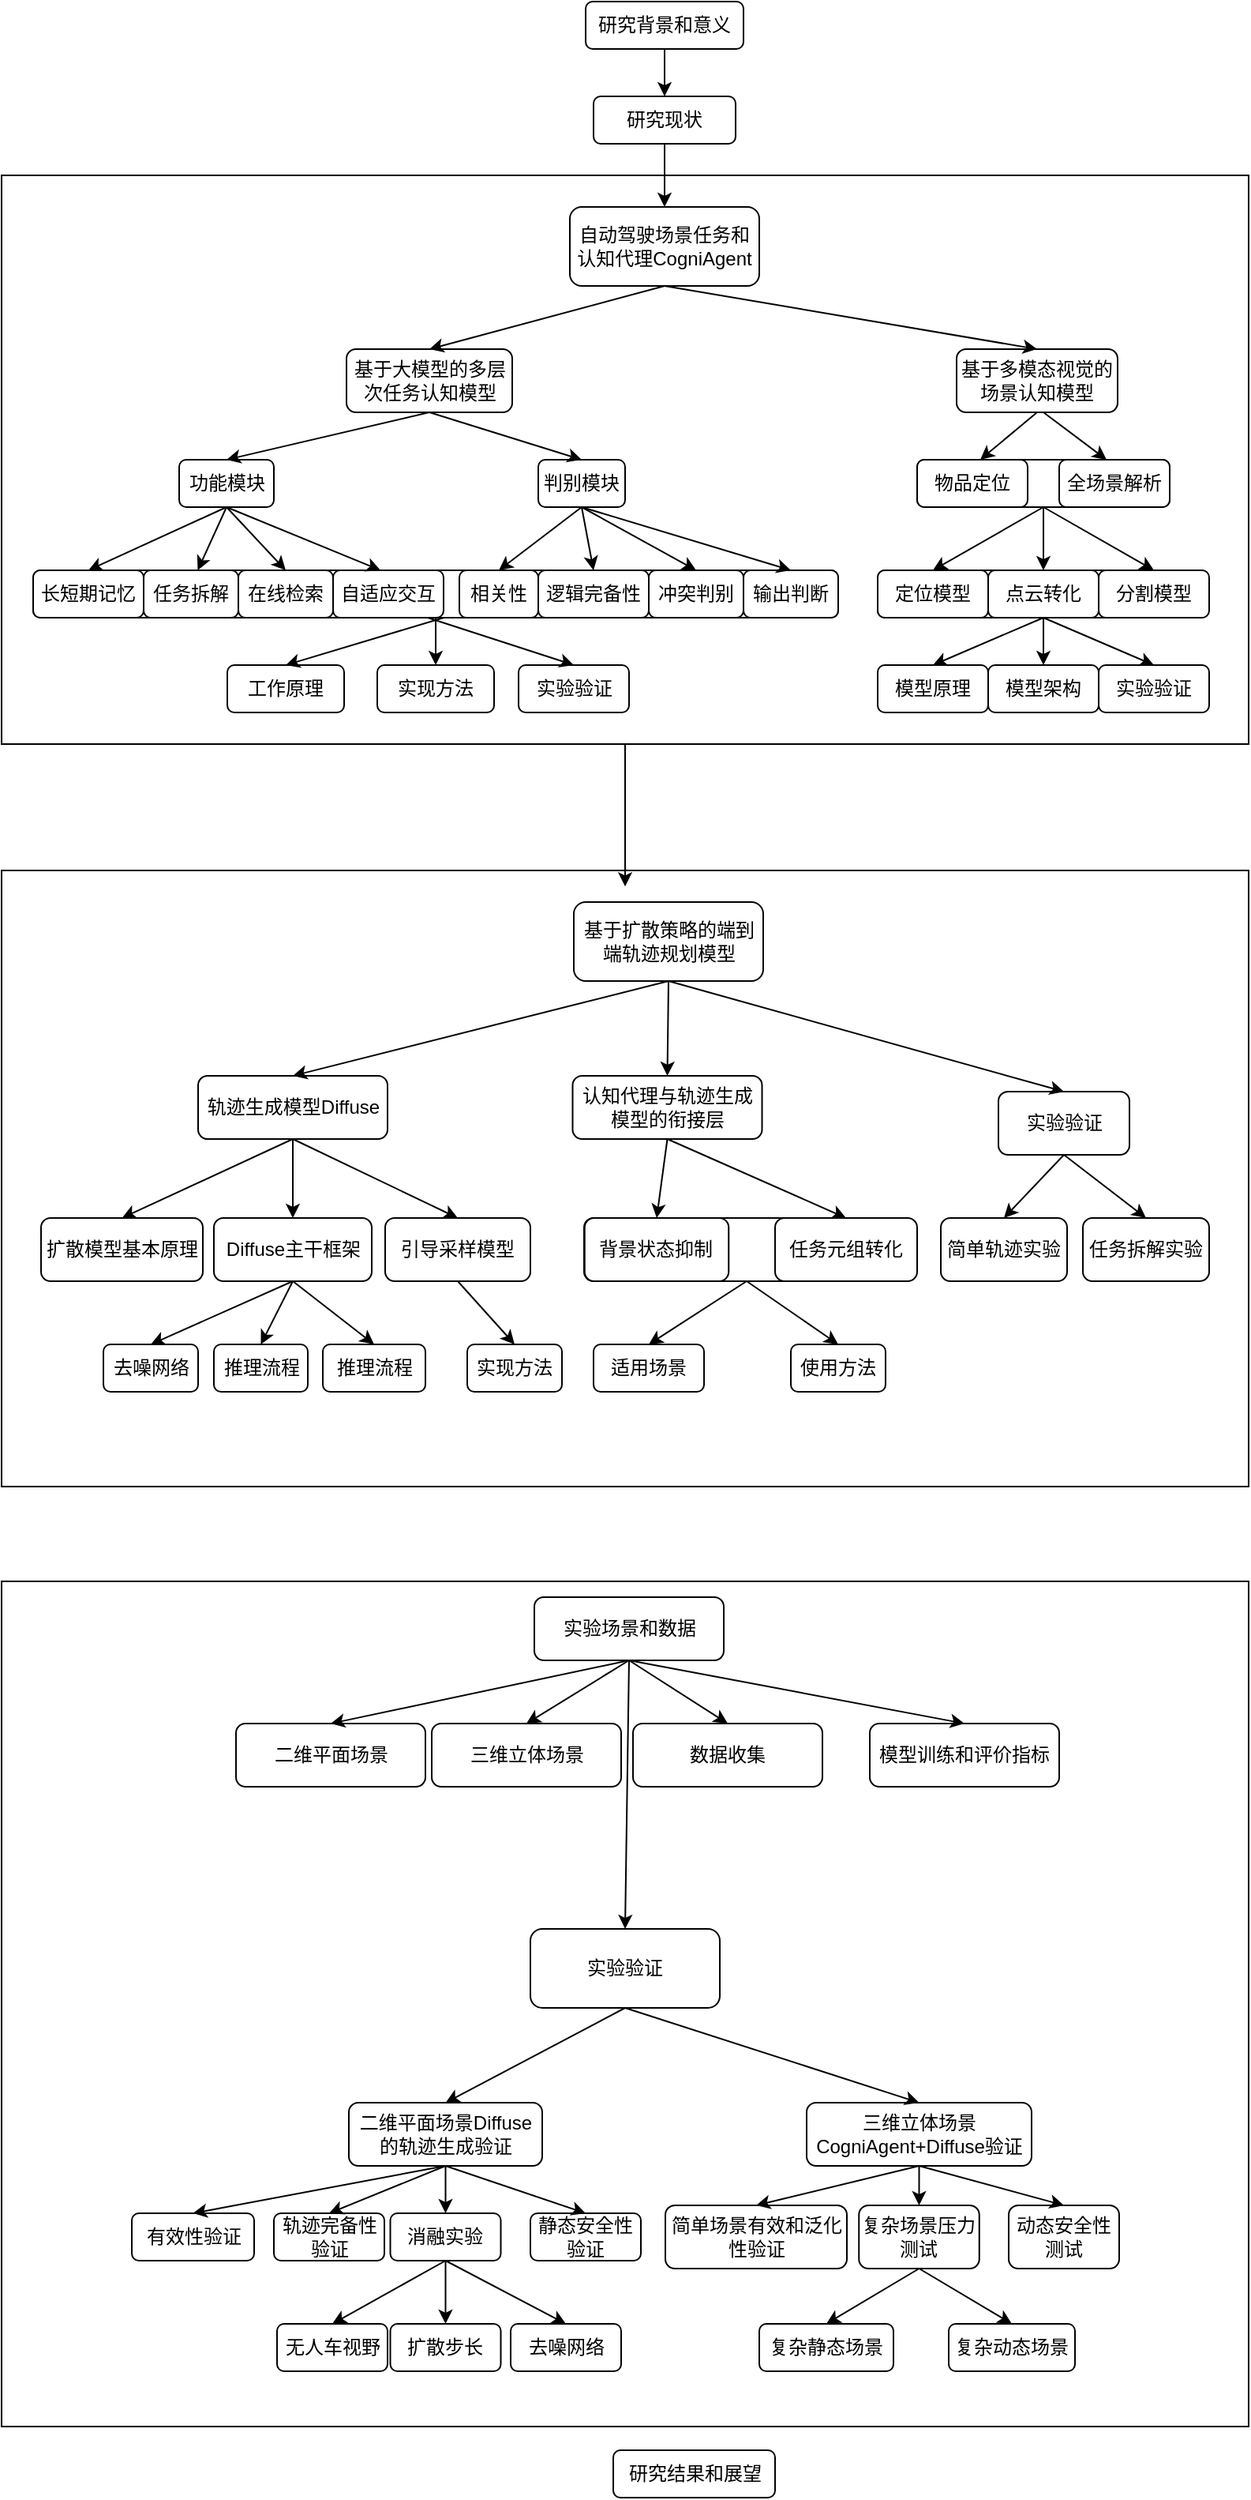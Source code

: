 <mxfile version="26.1.1">
  <diagram name="Page-1" id="3hbqBePf8mesvcO_13ee">
    <mxGraphModel dx="2358" dy="665" grid="1" gridSize="10" guides="1" tooltips="1" connect="1" arrows="1" fold="1" page="1" pageScale="1" pageWidth="850" pageHeight="1100" math="0" shadow="0">
      <root>
        <mxCell id="0" />
        <mxCell id="1" parent="0" />
        <mxCell id="qKkn-Dw1OFRTo-UNpiHM-198" value="" style="rounded=0;whiteSpace=wrap;html=1;" vertex="1" parent="1">
          <mxGeometry x="-140" y="1060" width="790" height="535" as="geometry" />
        </mxCell>
        <mxCell id="qKkn-Dw1OFRTo-UNpiHM-157" value="" style="rounded=0;whiteSpace=wrap;html=1;" vertex="1" parent="1">
          <mxGeometry x="-140" y="610" width="790" height="390" as="geometry" />
        </mxCell>
        <mxCell id="qKkn-Dw1OFRTo-UNpiHM-150" value="" style="rounded=1;whiteSpace=wrap;html=1;" vertex="1" parent="1">
          <mxGeometry x="229" y="830" width="206" height="40" as="geometry" />
        </mxCell>
        <mxCell id="qKkn-Dw1OFRTo-UNpiHM-132" value="" style="rounded=0;whiteSpace=wrap;html=1;" vertex="1" parent="1">
          <mxGeometry x="-140" y="170" width="790" height="360" as="geometry" />
        </mxCell>
        <mxCell id="qKkn-Dw1OFRTo-UNpiHM-130" style="edgeStyle=orthogonalEdgeStyle;rounded=0;orthogonalLoop=1;jettySize=auto;html=1;entryX=0.5;entryY=0;entryDx=0;entryDy=0;" edge="1" parent="1" source="qKkn-Dw1OFRTo-UNpiHM-125" target="qKkn-Dw1OFRTo-UNpiHM-123">
          <mxGeometry relative="1" as="geometry" />
        </mxCell>
        <mxCell id="qKkn-Dw1OFRTo-UNpiHM-125" value="" style="rounded=1;whiteSpace=wrap;html=1;" vertex="1" parent="1">
          <mxGeometry x="-120" y="420" width="510" height="30" as="geometry" />
        </mxCell>
        <mxCell id="qKkn-Dw1OFRTo-UNpiHM-113" value="" style="rounded=1;whiteSpace=wrap;html=1;" vertex="1" parent="1">
          <mxGeometry x="415" y="420" width="205" height="30" as="geometry" />
        </mxCell>
        <mxCell id="qKkn-Dw1OFRTo-UNpiHM-118" style="edgeStyle=orthogonalEdgeStyle;rounded=0;orthogonalLoop=1;jettySize=auto;html=1;entryX=0.5;entryY=0;entryDx=0;entryDy=0;" edge="1" parent="1" source="qKkn-Dw1OFRTo-UNpiHM-112" target="qKkn-Dw1OFRTo-UNpiHM-38">
          <mxGeometry relative="1" as="geometry" />
        </mxCell>
        <mxCell id="qKkn-Dw1OFRTo-UNpiHM-112" value="" style="rounded=1;whiteSpace=wrap;html=1;" vertex="1" parent="1">
          <mxGeometry x="440" y="350" width="160" height="30" as="geometry" />
        </mxCell>
        <mxCell id="qKkn-Dw1OFRTo-UNpiHM-3" value="" style="edgeStyle=orthogonalEdgeStyle;rounded=0;orthogonalLoop=1;jettySize=auto;html=1;" edge="1" parent="1" source="qKkn-Dw1OFRTo-UNpiHM-1" target="qKkn-Dw1OFRTo-UNpiHM-2">
          <mxGeometry relative="1" as="geometry" />
        </mxCell>
        <mxCell id="qKkn-Dw1OFRTo-UNpiHM-1" value="研究背景和意义" style="rounded=1;whiteSpace=wrap;html=1;" vertex="1" parent="1">
          <mxGeometry x="230" y="60" width="100" height="30" as="geometry" />
        </mxCell>
        <mxCell id="qKkn-Dw1OFRTo-UNpiHM-106" style="edgeStyle=orthogonalEdgeStyle;rounded=0;orthogonalLoop=1;jettySize=auto;html=1;entryX=0.5;entryY=0;entryDx=0;entryDy=0;" edge="1" parent="1" source="qKkn-Dw1OFRTo-UNpiHM-2" target="qKkn-Dw1OFRTo-UNpiHM-63">
          <mxGeometry relative="1" as="geometry" />
        </mxCell>
        <mxCell id="qKkn-Dw1OFRTo-UNpiHM-2" value="研究现状" style="whiteSpace=wrap;html=1;rounded=1;" vertex="1" parent="1">
          <mxGeometry x="235" y="120" width="90" height="30" as="geometry" />
        </mxCell>
        <mxCell id="qKkn-Dw1OFRTo-UNpiHM-5" value="基于大模型的多层次任务认知模型" style="rounded=1;whiteSpace=wrap;html=1;" vertex="1" parent="1">
          <mxGeometry x="78.5" y="280" width="105" height="40" as="geometry" />
        </mxCell>
        <mxCell id="qKkn-Dw1OFRTo-UNpiHM-6" value="基于多模态视觉的场景认知模型" style="rounded=1;whiteSpace=wrap;html=1;" vertex="1" parent="1">
          <mxGeometry x="465" y="280" width="102" height="40" as="geometry" />
        </mxCell>
        <mxCell id="qKkn-Dw1OFRTo-UNpiHM-7" value="功能模块" style="rounded=1;whiteSpace=wrap;html=1;" vertex="1" parent="1">
          <mxGeometry x="-27.5" y="350" width="60" height="30" as="geometry" />
        </mxCell>
        <mxCell id="qKkn-Dw1OFRTo-UNpiHM-8" value="判别模块" style="rounded=1;whiteSpace=wrap;html=1;" vertex="1" parent="1">
          <mxGeometry x="200" y="350" width="55" height="30" as="geometry" />
        </mxCell>
        <mxCell id="qKkn-Dw1OFRTo-UNpiHM-9" value="长短期记忆" style="rounded=1;whiteSpace=wrap;html=1;" vertex="1" parent="1">
          <mxGeometry x="-120" y="420" width="70" height="30" as="geometry" />
        </mxCell>
        <mxCell id="qKkn-Dw1OFRTo-UNpiHM-10" value="任务拆解" style="rounded=1;whiteSpace=wrap;html=1;" vertex="1" parent="1">
          <mxGeometry x="-50" y="420" width="60" height="30" as="geometry" />
        </mxCell>
        <mxCell id="qKkn-Dw1OFRTo-UNpiHM-11" value="在线检索" style="rounded=1;whiteSpace=wrap;html=1;" vertex="1" parent="1">
          <mxGeometry x="10" y="420" width="60" height="30" as="geometry" />
        </mxCell>
        <mxCell id="qKkn-Dw1OFRTo-UNpiHM-12" value="自适应交互" style="rounded=1;whiteSpace=wrap;html=1;" vertex="1" parent="1">
          <mxGeometry x="70" y="420" width="70" height="30" as="geometry" />
        </mxCell>
        <mxCell id="qKkn-Dw1OFRTo-UNpiHM-13" value="相关性" style="rounded=1;whiteSpace=wrap;html=1;" vertex="1" parent="1">
          <mxGeometry x="150" y="420" width="50" height="30" as="geometry" />
        </mxCell>
        <mxCell id="qKkn-Dw1OFRTo-UNpiHM-14" value="逻辑完备性" style="rounded=1;whiteSpace=wrap;html=1;" vertex="1" parent="1">
          <mxGeometry x="200" y="420" width="70" height="30" as="geometry" />
        </mxCell>
        <mxCell id="qKkn-Dw1OFRTo-UNpiHM-15" value="输出判断" style="rounded=1;whiteSpace=wrap;html=1;" vertex="1" parent="1">
          <mxGeometry x="330" y="420" width="60" height="30" as="geometry" />
        </mxCell>
        <mxCell id="qKkn-Dw1OFRTo-UNpiHM-16" value="冲突判别" style="rounded=1;whiteSpace=wrap;html=1;" vertex="1" parent="1">
          <mxGeometry x="270" y="420" width="60" height="30" as="geometry" />
        </mxCell>
        <mxCell id="qKkn-Dw1OFRTo-UNpiHM-21" value="" style="endArrow=classic;html=1;rounded=0;entryX=0.5;entryY=0;entryDx=0;entryDy=0;exitX=0.5;exitY=1;exitDx=0;exitDy=0;" edge="1" parent="1" source="qKkn-Dw1OFRTo-UNpiHM-63" target="qKkn-Dw1OFRTo-UNpiHM-6">
          <mxGeometry width="50" height="50" relative="1" as="geometry">
            <mxPoint x="280" y="310" as="sourcePoint" />
            <mxPoint x="350" y="340" as="targetPoint" />
          </mxGeometry>
        </mxCell>
        <mxCell id="qKkn-Dw1OFRTo-UNpiHM-22" value="" style="endArrow=classic;html=1;rounded=0;entryX=0.5;entryY=0;entryDx=0;entryDy=0;exitX=0.5;exitY=1;exitDx=0;exitDy=0;" edge="1" parent="1" source="qKkn-Dw1OFRTo-UNpiHM-63" target="qKkn-Dw1OFRTo-UNpiHM-5">
          <mxGeometry width="50" height="50" relative="1" as="geometry">
            <mxPoint x="279" y="310" as="sourcePoint" />
            <mxPoint x="460" y="370" as="targetPoint" />
          </mxGeometry>
        </mxCell>
        <mxCell id="qKkn-Dw1OFRTo-UNpiHM-26" value="" style="endArrow=classic;html=1;rounded=0;entryX=0.571;entryY=0;entryDx=0;entryDy=0;entryPerimeter=0;exitX=0.5;exitY=1;exitDx=0;exitDy=0;" edge="1" parent="1" source="qKkn-Dw1OFRTo-UNpiHM-7" target="qKkn-Dw1OFRTo-UNpiHM-10">
          <mxGeometry width="50" height="50" relative="1" as="geometry">
            <mxPoint x="130" y="470" as="sourcePoint" />
            <mxPoint x="200" y="480" as="targetPoint" />
          </mxGeometry>
        </mxCell>
        <mxCell id="qKkn-Dw1OFRTo-UNpiHM-27" value="" style="endArrow=classic;html=1;rounded=0;entryX=0.5;entryY=0;entryDx=0;entryDy=0;exitX=0.5;exitY=1;exitDx=0;exitDy=0;" edge="1" parent="1" source="qKkn-Dw1OFRTo-UNpiHM-7" target="qKkn-Dw1OFRTo-UNpiHM-11">
          <mxGeometry width="50" height="50" relative="1" as="geometry">
            <mxPoint x="130" y="470" as="sourcePoint" />
            <mxPoint x="172.5" y="510" as="targetPoint" />
          </mxGeometry>
        </mxCell>
        <mxCell id="qKkn-Dw1OFRTo-UNpiHM-28" value="" style="endArrow=classic;html=1;rounded=0;entryX=0.5;entryY=0;entryDx=0;entryDy=0;exitX=0.5;exitY=1;exitDx=0;exitDy=0;" edge="1" parent="1" source="qKkn-Dw1OFRTo-UNpiHM-7" target="qKkn-Dw1OFRTo-UNpiHM-9">
          <mxGeometry width="50" height="50" relative="1" as="geometry">
            <mxPoint x="130" y="470" as="sourcePoint" />
            <mxPoint x="100" y="510" as="targetPoint" />
          </mxGeometry>
        </mxCell>
        <mxCell id="qKkn-Dw1OFRTo-UNpiHM-29" value="" style="endArrow=classic;html=1;rounded=0;entryX=0.429;entryY=0;entryDx=0;entryDy=0;entryPerimeter=0;exitX=0.5;exitY=1;exitDx=0;exitDy=0;" edge="1" parent="1" source="qKkn-Dw1OFRTo-UNpiHM-7" target="qKkn-Dw1OFRTo-UNpiHM-12">
          <mxGeometry width="50" height="50" relative="1" as="geometry">
            <mxPoint x="130" y="470" as="sourcePoint" />
            <mxPoint x="182.5" y="520" as="targetPoint" />
          </mxGeometry>
        </mxCell>
        <mxCell id="qKkn-Dw1OFRTo-UNpiHM-30" value="" style="endArrow=classic;html=1;rounded=0;entryX=0.5;entryY=0;entryDx=0;entryDy=0;exitX=0.5;exitY=1;exitDx=0;exitDy=0;" edge="1" parent="1" source="qKkn-Dw1OFRTo-UNpiHM-8" target="qKkn-Dw1OFRTo-UNpiHM-15">
          <mxGeometry width="50" height="50" relative="1" as="geometry">
            <mxPoint x="130" y="590" as="sourcePoint" />
            <mxPoint x="240" y="630" as="targetPoint" />
          </mxGeometry>
        </mxCell>
        <mxCell id="qKkn-Dw1OFRTo-UNpiHM-31" value="" style="endArrow=classic;html=1;rounded=0;entryX=0.5;entryY=0;entryDx=0;entryDy=0;exitX=0.5;exitY=1;exitDx=0;exitDy=0;" edge="1" parent="1" source="qKkn-Dw1OFRTo-UNpiHM-8" target="qKkn-Dw1OFRTo-UNpiHM-16">
          <mxGeometry width="50" height="50" relative="1" as="geometry">
            <mxPoint x="130" y="590" as="sourcePoint" />
            <mxPoint x="230" y="630" as="targetPoint" />
          </mxGeometry>
        </mxCell>
        <mxCell id="qKkn-Dw1OFRTo-UNpiHM-32" value="" style="endArrow=classic;html=1;rounded=0;entryX=0.5;entryY=0;entryDx=0;entryDy=0;exitX=0.5;exitY=1;exitDx=0;exitDy=0;" edge="1" parent="1" source="qKkn-Dw1OFRTo-UNpiHM-8" target="qKkn-Dw1OFRTo-UNpiHM-14">
          <mxGeometry width="50" height="50" relative="1" as="geometry">
            <mxPoint x="130" y="590" as="sourcePoint" />
            <mxPoint x="230" y="630" as="targetPoint" />
          </mxGeometry>
        </mxCell>
        <mxCell id="qKkn-Dw1OFRTo-UNpiHM-33" value="" style="endArrow=classic;html=1;rounded=0;entryX=0.5;entryY=0;entryDx=0;entryDy=0;exitX=0.5;exitY=1;exitDx=0;exitDy=0;" edge="1" parent="1" source="qKkn-Dw1OFRTo-UNpiHM-8" target="qKkn-Dw1OFRTo-UNpiHM-13">
          <mxGeometry width="50" height="50" relative="1" as="geometry">
            <mxPoint x="130" y="590" as="sourcePoint" />
            <mxPoint x="96" y="640" as="targetPoint" />
          </mxGeometry>
        </mxCell>
        <mxCell id="qKkn-Dw1OFRTo-UNpiHM-34" value="物品定位" style="rounded=1;whiteSpace=wrap;html=1;" vertex="1" parent="1">
          <mxGeometry x="440" y="350" width="70" height="30" as="geometry" />
        </mxCell>
        <mxCell id="qKkn-Dw1OFRTo-UNpiHM-35" value="全场景解析" style="rounded=1;whiteSpace=wrap;html=1;" vertex="1" parent="1">
          <mxGeometry x="530" y="350" width="70" height="30" as="geometry" />
        </mxCell>
        <mxCell id="qKkn-Dw1OFRTo-UNpiHM-36" value="分割模型" style="rounded=1;whiteSpace=wrap;html=1;" vertex="1" parent="1">
          <mxGeometry x="555" y="420" width="70" height="30" as="geometry" />
        </mxCell>
        <mxCell id="qKkn-Dw1OFRTo-UNpiHM-37" value="定位模型" style="rounded=1;whiteSpace=wrap;html=1;" vertex="1" parent="1">
          <mxGeometry x="415" y="420" width="70" height="30" as="geometry" />
        </mxCell>
        <mxCell id="qKkn-Dw1OFRTo-UNpiHM-38" value="点云转化" style="rounded=1;whiteSpace=wrap;html=1;" vertex="1" parent="1">
          <mxGeometry x="485" y="420" width="70" height="30" as="geometry" />
        </mxCell>
        <mxCell id="qKkn-Dw1OFRTo-UNpiHM-40" value="模型原理" style="rounded=1;whiteSpace=wrap;html=1;" vertex="1" parent="1">
          <mxGeometry x="415" y="480" width="70" height="30" as="geometry" />
        </mxCell>
        <mxCell id="qKkn-Dw1OFRTo-UNpiHM-41" value="实验验证" style="rounded=1;whiteSpace=wrap;html=1;" vertex="1" parent="1">
          <mxGeometry x="555" y="480" width="70" height="30" as="geometry" />
        </mxCell>
        <mxCell id="qKkn-Dw1OFRTo-UNpiHM-43" value="" style="endArrow=classic;html=1;rounded=0;entryX=0.75;entryY=0;entryDx=0;entryDy=0;" edge="1" parent="1" target="qKkn-Dw1OFRTo-UNpiHM-112">
          <mxGeometry width="50" height="50" relative="1" as="geometry">
            <mxPoint x="520" y="320" as="sourcePoint" />
            <mxPoint x="792" y="380" as="targetPoint" />
          </mxGeometry>
        </mxCell>
        <mxCell id="qKkn-Dw1OFRTo-UNpiHM-44" value="" style="endArrow=classic;html=1;rounded=0;entryX=0.25;entryY=0;entryDx=0;entryDy=0;exitX=0.5;exitY=1;exitDx=0;exitDy=0;" edge="1" parent="1" source="qKkn-Dw1OFRTo-UNpiHM-6" target="qKkn-Dw1OFRTo-UNpiHM-112">
          <mxGeometry width="50" height="50" relative="1" as="geometry">
            <mxPoint x="682" y="340" as="sourcePoint" />
            <mxPoint x="747" y="370" as="targetPoint" />
          </mxGeometry>
        </mxCell>
        <mxCell id="qKkn-Dw1OFRTo-UNpiHM-52" value="基于扩散策略的端到端轨迹规划模型" style="rounded=1;whiteSpace=wrap;html=1;" vertex="1" parent="1">
          <mxGeometry x="222.5" y="630" width="120" height="50" as="geometry" />
        </mxCell>
        <mxCell id="qKkn-Dw1OFRTo-UNpiHM-53" value="轨迹生成模型Diffuse" style="whiteSpace=wrap;html=1;rounded=1;" vertex="1" parent="1">
          <mxGeometry x="-15.5" y="740" width="120" height="40" as="geometry" />
        </mxCell>
        <mxCell id="qKkn-Dw1OFRTo-UNpiHM-55" value="认知代理与轨迹生成模型的衔接层" style="whiteSpace=wrap;html=1;rounded=1;" vertex="1" parent="1">
          <mxGeometry x="221.75" y="740" width="120" height="40" as="geometry" />
        </mxCell>
        <mxCell id="qKkn-Dw1OFRTo-UNpiHM-56" value="扩散模型基本原理" style="whiteSpace=wrap;html=1;rounded=1;" vertex="1" parent="1">
          <mxGeometry x="-115" y="830" width="102.5" height="40" as="geometry" />
        </mxCell>
        <mxCell id="qKkn-Dw1OFRTo-UNpiHM-59" value="Diffuse主干框架" style="whiteSpace=wrap;html=1;rounded=1;" vertex="1" parent="1">
          <mxGeometry x="-5.5" y="830" width="100" height="40" as="geometry" />
        </mxCell>
        <mxCell id="qKkn-Dw1OFRTo-UNpiHM-60" value="引导采样模型" style="whiteSpace=wrap;html=1;rounded=1;" vertex="1" parent="1">
          <mxGeometry x="103" y="830" width="92" height="40" as="geometry" />
        </mxCell>
        <mxCell id="qKkn-Dw1OFRTo-UNpiHM-63" value="自动驾驶场景任务和认知代理CogniAgent" style="rounded=1;whiteSpace=wrap;html=1;" vertex="1" parent="1">
          <mxGeometry x="220" y="190" width="120" height="50" as="geometry" />
        </mxCell>
        <mxCell id="qKkn-Dw1OFRTo-UNpiHM-65" value="去噪网络" style="whiteSpace=wrap;html=1;rounded=1;" vertex="1" parent="1">
          <mxGeometry x="-75.5" y="910" width="60" height="30" as="geometry" />
        </mxCell>
        <mxCell id="qKkn-Dw1OFRTo-UNpiHM-66" value="推理流程" style="whiteSpace=wrap;html=1;rounded=1;" vertex="1" parent="1">
          <mxGeometry x="-5.5" y="910" width="59.5" height="30" as="geometry" />
        </mxCell>
        <mxCell id="qKkn-Dw1OFRTo-UNpiHM-67" value="推理流程" style="whiteSpace=wrap;html=1;rounded=1;" vertex="1" parent="1">
          <mxGeometry x="63.5" y="910" width="65" height="30" as="geometry" />
        </mxCell>
        <mxCell id="qKkn-Dw1OFRTo-UNpiHM-69" value="实现方法" style="whiteSpace=wrap;html=1;rounded=1;" vertex="1" parent="1">
          <mxGeometry x="155" y="910" width="60" height="30" as="geometry" />
        </mxCell>
        <mxCell id="qKkn-Dw1OFRTo-UNpiHM-70" value="背景状态抑制" style="whiteSpace=wrap;html=1;rounded=1;" vertex="1" parent="1">
          <mxGeometry x="229.37" y="830" width="91.25" height="40" as="geometry" />
        </mxCell>
        <mxCell id="qKkn-Dw1OFRTo-UNpiHM-72" value="任务元组转化" style="whiteSpace=wrap;html=1;rounded=1;" vertex="1" parent="1">
          <mxGeometry x="350" y="830" width="90" height="40" as="geometry" />
        </mxCell>
        <mxCell id="qKkn-Dw1OFRTo-UNpiHM-73" value="适用场景" style="whiteSpace=wrap;html=1;rounded=1;" vertex="1" parent="1">
          <mxGeometry x="235" y="910" width="70" height="30" as="geometry" />
        </mxCell>
        <mxCell id="qKkn-Dw1OFRTo-UNpiHM-75" value="使用方法" style="whiteSpace=wrap;html=1;rounded=1;" vertex="1" parent="1">
          <mxGeometry x="360" y="910" width="60" height="30" as="geometry" />
        </mxCell>
        <mxCell id="qKkn-Dw1OFRTo-UNpiHM-76" value="简单轨迹实验" style="rounded=1;whiteSpace=wrap;html=1;" vertex="1" parent="1">
          <mxGeometry x="455" y="830" width="80" height="40" as="geometry" />
        </mxCell>
        <mxCell id="qKkn-Dw1OFRTo-UNpiHM-77" value="实验验证" style="rounded=1;whiteSpace=wrap;html=1;" vertex="1" parent="1">
          <mxGeometry x="491.5" y="750" width="83" height="40" as="geometry" />
        </mxCell>
        <mxCell id="qKkn-Dw1OFRTo-UNpiHM-78" value="实验场景和数据" style="rounded=1;whiteSpace=wrap;html=1;" vertex="1" parent="1">
          <mxGeometry x="197.5" y="1070" width="120" height="40" as="geometry" />
        </mxCell>
        <mxCell id="qKkn-Dw1OFRTo-UNpiHM-79" value="二维平面场景" style="rounded=1;whiteSpace=wrap;html=1;" vertex="1" parent="1">
          <mxGeometry x="8.5" y="1150" width="120" height="40" as="geometry" />
        </mxCell>
        <mxCell id="qKkn-Dw1OFRTo-UNpiHM-80" value="三维立体场景" style="rounded=1;whiteSpace=wrap;html=1;" vertex="1" parent="1">
          <mxGeometry x="132.5" y="1150" width="120" height="40" as="geometry" />
        </mxCell>
        <mxCell id="qKkn-Dw1OFRTo-UNpiHM-81" value="数据收集" style="rounded=1;whiteSpace=wrap;html=1;" vertex="1" parent="1">
          <mxGeometry x="260" y="1150" width="120" height="40" as="geometry" />
        </mxCell>
        <mxCell id="qKkn-Dw1OFRTo-UNpiHM-82" value="模型训练和评价指标" style="rounded=1;whiteSpace=wrap;html=1;" vertex="1" parent="1">
          <mxGeometry x="410" y="1150" width="120" height="40" as="geometry" />
        </mxCell>
        <mxCell id="qKkn-Dw1OFRTo-UNpiHM-83" value="实验验证" style="rounded=1;whiteSpace=wrap;html=1;" vertex="1" parent="1">
          <mxGeometry x="195" y="1280" width="120" height="50" as="geometry" />
        </mxCell>
        <mxCell id="qKkn-Dw1OFRTo-UNpiHM-84" value="二维平面场景Diffuse的轨迹生成验证" style="rounded=1;whiteSpace=wrap;html=1;" vertex="1" parent="1">
          <mxGeometry x="80" y="1390" width="122.5" height="40" as="geometry" />
        </mxCell>
        <mxCell id="qKkn-Dw1OFRTo-UNpiHM-85" value="三维立体场景CogniAgent+Diffuse验证" style="rounded=1;whiteSpace=wrap;html=1;" vertex="1" parent="1">
          <mxGeometry x="370" y="1390" width="142.5" height="40" as="geometry" />
        </mxCell>
        <mxCell id="qKkn-Dw1OFRTo-UNpiHM-86" value="轨迹完备性验证" style="whiteSpace=wrap;html=1;rounded=1;" vertex="1" parent="1">
          <mxGeometry x="32.5" y="1460" width="70" height="30" as="geometry" />
        </mxCell>
        <mxCell id="qKkn-Dw1OFRTo-UNpiHM-88" value="有效性验证" style="whiteSpace=wrap;html=1;rounded=1;" vertex="1" parent="1">
          <mxGeometry x="-57.5" y="1460" width="77.5" height="30" as="geometry" />
        </mxCell>
        <mxCell id="qKkn-Dw1OFRTo-UNpiHM-90" value="扩散步长" style="whiteSpace=wrap;html=1;rounded=1;" vertex="1" parent="1">
          <mxGeometry x="106.25" y="1530" width="70" height="30" as="geometry" />
        </mxCell>
        <mxCell id="qKkn-Dw1OFRTo-UNpiHM-91" value="无人车视野" style="whiteSpace=wrap;html=1;rounded=1;" vertex="1" parent="1">
          <mxGeometry x="34.5" y="1530" width="70" height="30" as="geometry" />
        </mxCell>
        <mxCell id="qKkn-Dw1OFRTo-UNpiHM-92" value="消融实验" style="whiteSpace=wrap;html=1;rounded=1;" vertex="1" parent="1">
          <mxGeometry x="106.25" y="1460" width="70" height="30" as="geometry" />
        </mxCell>
        <mxCell id="qKkn-Dw1OFRTo-UNpiHM-93" value="静态安全性验证" style="whiteSpace=wrap;html=1;rounded=1;" vertex="1" parent="1">
          <mxGeometry x="195" y="1460" width="70" height="30" as="geometry" />
        </mxCell>
        <mxCell id="qKkn-Dw1OFRTo-UNpiHM-98" value="研究结果和展望" style="whiteSpace=wrap;html=1;rounded=1;" vertex="1" parent="1">
          <mxGeometry x="247.5" y="1610" width="102.5" height="30" as="geometry" />
        </mxCell>
        <mxCell id="qKkn-Dw1OFRTo-UNpiHM-99" value="动态安全性测试" style="whiteSpace=wrap;html=1;rounded=1;" vertex="1" parent="1">
          <mxGeometry x="498" y="1455" width="70" height="40" as="geometry" />
        </mxCell>
        <mxCell id="qKkn-Dw1OFRTo-UNpiHM-100" value="复杂动态场景" style="whiteSpace=wrap;html=1;rounded=1;" vertex="1" parent="1">
          <mxGeometry x="460" y="1530" width="80" height="30" as="geometry" />
        </mxCell>
        <mxCell id="qKkn-Dw1OFRTo-UNpiHM-101" value="复杂静态场景" style="whiteSpace=wrap;html=1;rounded=1;" vertex="1" parent="1">
          <mxGeometry x="340" y="1530" width="85" height="30" as="geometry" />
        </mxCell>
        <mxCell id="qKkn-Dw1OFRTo-UNpiHM-102" value="复杂场景压力测试" style="whiteSpace=wrap;html=1;rounded=1;" vertex="1" parent="1">
          <mxGeometry x="403.13" y="1455" width="76.25" height="40" as="geometry" />
        </mxCell>
        <mxCell id="qKkn-Dw1OFRTo-UNpiHM-103" value="简单场景有效和泛化性验证" style="whiteSpace=wrap;html=1;rounded=1;" vertex="1" parent="1">
          <mxGeometry x="280.5" y="1455" width="115" height="40" as="geometry" />
        </mxCell>
        <mxCell id="qKkn-Dw1OFRTo-UNpiHM-104" value="去噪网络" style="whiteSpace=wrap;html=1;rounded=1;" vertex="1" parent="1">
          <mxGeometry x="182.5" y="1530" width="70" height="30" as="geometry" />
        </mxCell>
        <mxCell id="qKkn-Dw1OFRTo-UNpiHM-107" value="" style="endArrow=classic;html=1;rounded=0;entryX=0.5;entryY=0;entryDx=0;entryDy=0;exitX=0.5;exitY=1;exitDx=0;exitDy=0;" edge="1" parent="1" source="qKkn-Dw1OFRTo-UNpiHM-5" target="qKkn-Dw1OFRTo-UNpiHM-7">
          <mxGeometry width="50" height="50" relative="1" as="geometry">
            <mxPoint x="120.5" y="340" as="sourcePoint" />
            <mxPoint x="5.5" y="380" as="targetPoint" />
          </mxGeometry>
        </mxCell>
        <mxCell id="qKkn-Dw1OFRTo-UNpiHM-108" value="" style="endArrow=classic;html=1;rounded=0;entryX=0.5;entryY=0;entryDx=0;entryDy=0;exitX=0.5;exitY=1;exitDx=0;exitDy=0;" edge="1" parent="1" source="qKkn-Dw1OFRTo-UNpiHM-5" target="qKkn-Dw1OFRTo-UNpiHM-8">
          <mxGeometry width="50" height="50" relative="1" as="geometry">
            <mxPoint x="141" y="330" as="sourcePoint" />
            <mxPoint x="60" y="360" as="targetPoint" />
          </mxGeometry>
        </mxCell>
        <mxCell id="qKkn-Dw1OFRTo-UNpiHM-115" value="" style="endArrow=classic;html=1;rounded=0;entryX=0.5;entryY=0;entryDx=0;entryDy=0;" edge="1" parent="1" target="qKkn-Dw1OFRTo-UNpiHM-36">
          <mxGeometry width="50" height="50" relative="1" as="geometry">
            <mxPoint x="520" y="380" as="sourcePoint" />
            <mxPoint x="515" y="560" as="targetPoint" />
          </mxGeometry>
        </mxCell>
        <mxCell id="qKkn-Dw1OFRTo-UNpiHM-117" value="" style="endArrow=classic;html=1;rounded=0;entryX=0.5;entryY=0;entryDx=0;entryDy=0;exitX=0.5;exitY=1;exitDx=0;exitDy=0;" edge="1" parent="1" source="qKkn-Dw1OFRTo-UNpiHM-112" target="qKkn-Dw1OFRTo-UNpiHM-37">
          <mxGeometry width="50" height="50" relative="1" as="geometry">
            <mxPoint x="515" y="380" as="sourcePoint" />
            <mxPoint x="493" y="478" as="targetPoint" />
          </mxGeometry>
        </mxCell>
        <mxCell id="qKkn-Dw1OFRTo-UNpiHM-48" value="模型架构" style="rounded=1;whiteSpace=wrap;html=1;" vertex="1" parent="1">
          <mxGeometry x="485" y="480" width="70" height="30" as="geometry" />
        </mxCell>
        <mxCell id="qKkn-Dw1OFRTo-UNpiHM-120" value="" style="endArrow=classic;html=1;rounded=0;entryX=0.5;entryY=0;entryDx=0;entryDy=0;exitX=0.5;exitY=1;exitDx=0;exitDy=0;" edge="1" parent="1" source="qKkn-Dw1OFRTo-UNpiHM-38" target="qKkn-Dw1OFRTo-UNpiHM-40">
          <mxGeometry width="50" height="50" relative="1" as="geometry">
            <mxPoint x="521.25" y="450" as="sourcePoint" />
            <mxPoint x="451.25" y="490" as="targetPoint" />
          </mxGeometry>
        </mxCell>
        <mxCell id="qKkn-Dw1OFRTo-UNpiHM-121" value="" style="endArrow=classic;html=1;rounded=0;entryX=0.5;entryY=0;entryDx=0;entryDy=0;exitX=0.5;exitY=1;exitDx=0;exitDy=0;" edge="1" parent="1" source="qKkn-Dw1OFRTo-UNpiHM-38" target="qKkn-Dw1OFRTo-UNpiHM-48">
          <mxGeometry width="50" height="50" relative="1" as="geometry">
            <mxPoint x="530" y="460" as="sourcePoint" />
            <mxPoint x="485" y="490" as="targetPoint" />
          </mxGeometry>
        </mxCell>
        <mxCell id="qKkn-Dw1OFRTo-UNpiHM-122" value="工作原理" style="rounded=1;whiteSpace=wrap;html=1;" vertex="1" parent="1">
          <mxGeometry x="3" y="480" width="74" height="30" as="geometry" />
        </mxCell>
        <mxCell id="qKkn-Dw1OFRTo-UNpiHM-123" value="实现方法" style="rounded=1;whiteSpace=wrap;html=1;" vertex="1" parent="1">
          <mxGeometry x="98" y="480" width="74" height="30" as="geometry" />
        </mxCell>
        <mxCell id="qKkn-Dw1OFRTo-UNpiHM-124" value="实验验证" style="rounded=1;whiteSpace=wrap;html=1;" vertex="1" parent="1">
          <mxGeometry x="187.5" y="480" width="70" height="30" as="geometry" />
        </mxCell>
        <mxCell id="qKkn-Dw1OFRTo-UNpiHM-126" value="" style="endArrow=classic;html=1;rounded=0;entryX=0.5;entryY=0;entryDx=0;entryDy=0;" edge="1" parent="1" target="qKkn-Dw1OFRTo-UNpiHM-124">
          <mxGeometry width="50" height="50" relative="1" as="geometry">
            <mxPoint x="130" y="450" as="sourcePoint" />
            <mxPoint x="-80" y="520" as="targetPoint" />
          </mxGeometry>
        </mxCell>
        <mxCell id="qKkn-Dw1OFRTo-UNpiHM-129" value="" style="endArrow=classic;html=1;rounded=0;entryX=0.5;entryY=0;entryDx=0;entryDy=0;exitX=0.51;exitY=1;exitDx=0;exitDy=0;exitPerimeter=0;" edge="1" parent="1" source="qKkn-Dw1OFRTo-UNpiHM-125" target="qKkn-Dw1OFRTo-UNpiHM-122">
          <mxGeometry width="50" height="50" relative="1" as="geometry">
            <mxPoint x="-100" y="600" as="sourcePoint" />
            <mxPoint x="-50" y="550" as="targetPoint" />
          </mxGeometry>
        </mxCell>
        <mxCell id="qKkn-Dw1OFRTo-UNpiHM-131" value="" style="endArrow=classic;html=1;rounded=0;entryX=0.5;entryY=0;entryDx=0;entryDy=0;" edge="1" parent="1" target="qKkn-Dw1OFRTo-UNpiHM-41">
          <mxGeometry width="50" height="50" relative="1" as="geometry">
            <mxPoint x="520" y="450" as="sourcePoint" />
            <mxPoint x="530" y="490" as="targetPoint" />
          </mxGeometry>
        </mxCell>
        <mxCell id="qKkn-Dw1OFRTo-UNpiHM-137" value="" style="endArrow=classic;html=1;rounded=0;entryX=0.5;entryY=0;entryDx=0;entryDy=0;exitX=0.5;exitY=1;exitDx=0;exitDy=0;" edge="1" parent="1" source="qKkn-Dw1OFRTo-UNpiHM-150" target="qKkn-Dw1OFRTo-UNpiHM-73">
          <mxGeometry width="50" height="50" relative="1" as="geometry">
            <mxPoint x="147.5" y="980" as="sourcePoint" />
            <mxPoint x="197.5" y="930" as="targetPoint" />
          </mxGeometry>
        </mxCell>
        <mxCell id="qKkn-Dw1OFRTo-UNpiHM-138" value="" style="endArrow=classic;html=1;rounded=0;entryX=0.5;entryY=0;entryDx=0;entryDy=0;exitX=0.5;exitY=1;exitDx=0;exitDy=0;" edge="1" parent="1" source="qKkn-Dw1OFRTo-UNpiHM-60" target="qKkn-Dw1OFRTo-UNpiHM-69">
          <mxGeometry width="50" height="50" relative="1" as="geometry">
            <mxPoint x="-255" y="730" as="sourcePoint" />
            <mxPoint x="-205" y="680" as="targetPoint" />
          </mxGeometry>
        </mxCell>
        <mxCell id="qKkn-Dw1OFRTo-UNpiHM-139" value="" style="endArrow=classic;html=1;rounded=0;entryX=0.5;entryY=0;entryDx=0;entryDy=0;exitX=0.5;exitY=1;exitDx=0;exitDy=0;" edge="1" parent="1" source="qKkn-Dw1OFRTo-UNpiHM-59" target="qKkn-Dw1OFRTo-UNpiHM-67">
          <mxGeometry width="50" height="50" relative="1" as="geometry">
            <mxPoint x="-245" y="740" as="sourcePoint" />
            <mxPoint x="-195" y="690" as="targetPoint" />
          </mxGeometry>
        </mxCell>
        <mxCell id="qKkn-Dw1OFRTo-UNpiHM-140" value="" style="endArrow=classic;html=1;rounded=0;entryX=0.5;entryY=0;entryDx=0;entryDy=0;exitX=0.5;exitY=1;exitDx=0;exitDy=0;" edge="1" parent="1" source="qKkn-Dw1OFRTo-UNpiHM-59" target="qKkn-Dw1OFRTo-UNpiHM-66">
          <mxGeometry width="50" height="50" relative="1" as="geometry">
            <mxPoint x="-235" y="750" as="sourcePoint" />
            <mxPoint x="-185" y="700" as="targetPoint" />
          </mxGeometry>
        </mxCell>
        <mxCell id="qKkn-Dw1OFRTo-UNpiHM-141" value="" style="endArrow=classic;html=1;rounded=0;entryX=0.5;entryY=0;entryDx=0;entryDy=0;exitX=0.5;exitY=1;exitDx=0;exitDy=0;" edge="1" parent="1" source="qKkn-Dw1OFRTo-UNpiHM-59" target="qKkn-Dw1OFRTo-UNpiHM-65">
          <mxGeometry width="50" height="50" relative="1" as="geometry">
            <mxPoint x="-225" y="760" as="sourcePoint" />
            <mxPoint x="-175" y="710" as="targetPoint" />
          </mxGeometry>
        </mxCell>
        <mxCell id="qKkn-Dw1OFRTo-UNpiHM-142" value="" style="endArrow=classic;html=1;rounded=0;entryX=0.5;entryY=0;entryDx=0;entryDy=0;exitX=0.5;exitY=1;exitDx=0;exitDy=0;" edge="1" parent="1" source="qKkn-Dw1OFRTo-UNpiHM-55" target="qKkn-Dw1OFRTo-UNpiHM-72">
          <mxGeometry width="50" height="50" relative="1" as="geometry">
            <mxPoint x="-305" y="770" as="sourcePoint" />
            <mxPoint x="-255" y="720" as="targetPoint" />
          </mxGeometry>
        </mxCell>
        <mxCell id="qKkn-Dw1OFRTo-UNpiHM-143" value="" style="endArrow=classic;html=1;rounded=0;entryX=0.5;entryY=0;entryDx=0;entryDy=0;exitX=0.5;exitY=1;exitDx=0;exitDy=0;" edge="1" parent="1" source="qKkn-Dw1OFRTo-UNpiHM-55" target="qKkn-Dw1OFRTo-UNpiHM-70">
          <mxGeometry width="50" height="50" relative="1" as="geometry">
            <mxPoint x="-295" y="780" as="sourcePoint" />
            <mxPoint x="-245" y="730" as="targetPoint" />
          </mxGeometry>
        </mxCell>
        <mxCell id="qKkn-Dw1OFRTo-UNpiHM-144" value="" style="endArrow=classic;html=1;rounded=0;entryX=0.5;entryY=0;entryDx=0;entryDy=0;exitX=0.5;exitY=1;exitDx=0;exitDy=0;" edge="1" parent="1" source="qKkn-Dw1OFRTo-UNpiHM-53" target="qKkn-Dw1OFRTo-UNpiHM-60">
          <mxGeometry width="50" height="50" relative="1" as="geometry">
            <mxPoint x="-195" y="790" as="sourcePoint" />
            <mxPoint x="-145" y="740" as="targetPoint" />
          </mxGeometry>
        </mxCell>
        <mxCell id="qKkn-Dw1OFRTo-UNpiHM-145" value="" style="endArrow=classic;html=1;rounded=0;entryX=0.5;entryY=0;entryDx=0;entryDy=0;exitX=0.5;exitY=1;exitDx=0;exitDy=0;" edge="1" parent="1" source="qKkn-Dw1OFRTo-UNpiHM-53" target="qKkn-Dw1OFRTo-UNpiHM-59">
          <mxGeometry width="50" height="50" relative="1" as="geometry">
            <mxPoint x="-185" y="800" as="sourcePoint" />
            <mxPoint x="-135" y="750" as="targetPoint" />
          </mxGeometry>
        </mxCell>
        <mxCell id="qKkn-Dw1OFRTo-UNpiHM-146" value="" style="endArrow=classic;html=1;rounded=0;exitX=0.5;exitY=1;exitDx=0;exitDy=0;entryX=0.5;entryY=0;entryDx=0;entryDy=0;" edge="1" parent="1" source="qKkn-Dw1OFRTo-UNpiHM-53" target="qKkn-Dw1OFRTo-UNpiHM-56">
          <mxGeometry width="50" height="50" relative="1" as="geometry">
            <mxPoint x="-175" y="810" as="sourcePoint" />
            <mxPoint x="65" y="840" as="targetPoint" />
          </mxGeometry>
        </mxCell>
        <mxCell id="qKkn-Dw1OFRTo-UNpiHM-147" value="" style="endArrow=classic;html=1;rounded=0;entryX=0.5;entryY=0;entryDx=0;entryDy=0;exitX=0.5;exitY=1;exitDx=0;exitDy=0;" edge="1" parent="1" source="qKkn-Dw1OFRTo-UNpiHM-52" target="qKkn-Dw1OFRTo-UNpiHM-53">
          <mxGeometry width="50" height="50" relative="1" as="geometry">
            <mxPoint x="-165" y="820" as="sourcePoint" />
            <mxPoint x="-115" y="770" as="targetPoint" />
          </mxGeometry>
        </mxCell>
        <mxCell id="qKkn-Dw1OFRTo-UNpiHM-148" value="" style="endArrow=classic;html=1;rounded=0;entryX=0.5;entryY=0;entryDx=0;entryDy=0;exitX=0.5;exitY=1;exitDx=0;exitDy=0;" edge="1" parent="1" source="qKkn-Dw1OFRTo-UNpiHM-52" target="qKkn-Dw1OFRTo-UNpiHM-55">
          <mxGeometry width="50" height="50" relative="1" as="geometry">
            <mxPoint x="215" y="780" as="sourcePoint" />
            <mxPoint x="265" y="730" as="targetPoint" />
          </mxGeometry>
        </mxCell>
        <mxCell id="qKkn-Dw1OFRTo-UNpiHM-151" value="" style="endArrow=classic;html=1;rounded=0;entryX=0.5;entryY=0;entryDx=0;entryDy=0;exitX=0.5;exitY=1;exitDx=0;exitDy=0;" edge="1" parent="1" source="qKkn-Dw1OFRTo-UNpiHM-150" target="qKkn-Dw1OFRTo-UNpiHM-75">
          <mxGeometry width="50" height="50" relative="1" as="geometry">
            <mxPoint x="525" y="920" as="sourcePoint" />
            <mxPoint x="575" y="870" as="targetPoint" />
          </mxGeometry>
        </mxCell>
        <mxCell id="qKkn-Dw1OFRTo-UNpiHM-152" value="" style="endArrow=classic;html=1;rounded=0;entryX=0.5;entryY=0;entryDx=0;entryDy=0;exitX=0.5;exitY=1;exitDx=0;exitDy=0;" edge="1" parent="1" source="qKkn-Dw1OFRTo-UNpiHM-52" target="qKkn-Dw1OFRTo-UNpiHM-77">
          <mxGeometry width="50" height="50" relative="1" as="geometry">
            <mxPoint x="625" y="930" as="sourcePoint" />
            <mxPoint x="675" y="880" as="targetPoint" />
          </mxGeometry>
        </mxCell>
        <mxCell id="qKkn-Dw1OFRTo-UNpiHM-153" value="" style="endArrow=classic;html=1;rounded=0;entryX=0.5;entryY=0;entryDx=0;entryDy=0;exitX=0.5;exitY=1;exitDx=0;exitDy=0;" edge="1" parent="1" source="qKkn-Dw1OFRTo-UNpiHM-77" target="qKkn-Dw1OFRTo-UNpiHM-76">
          <mxGeometry width="50" height="50" relative="1" as="geometry">
            <mxPoint x="635" y="940" as="sourcePoint" />
            <mxPoint x="685" y="890" as="targetPoint" />
          </mxGeometry>
        </mxCell>
        <mxCell id="qKkn-Dw1OFRTo-UNpiHM-154" value="" style="endArrow=classic;html=1;rounded=0;exitX=0.5;exitY=1;exitDx=0;exitDy=0;entryX=0.5;entryY=0;entryDx=0;entryDy=0;" edge="1" parent="1" source="qKkn-Dw1OFRTo-UNpiHM-77" target="qKkn-Dw1OFRTo-UNpiHM-155">
          <mxGeometry width="50" height="50" relative="1" as="geometry">
            <mxPoint x="645" y="950" as="sourcePoint" />
            <mxPoint x="695" y="900" as="targetPoint" />
          </mxGeometry>
        </mxCell>
        <mxCell id="qKkn-Dw1OFRTo-UNpiHM-155" value="任务拆解实验" style="rounded=1;whiteSpace=wrap;html=1;" vertex="1" parent="1">
          <mxGeometry x="545" y="830" width="80" height="40" as="geometry" />
        </mxCell>
        <mxCell id="qKkn-Dw1OFRTo-UNpiHM-167" value="" style="endArrow=classic;html=1;rounded=0;entryX=0.5;entryY=0;entryDx=0;entryDy=0;exitX=0.5;exitY=1;exitDx=0;exitDy=0;" edge="1" parent="1" source="qKkn-Dw1OFRTo-UNpiHM-83" target="qKkn-Dw1OFRTo-UNpiHM-85">
          <mxGeometry width="50" height="50" relative="1" as="geometry">
            <mxPoint x="-80" y="1190" as="sourcePoint" />
            <mxPoint x="-30" y="1140" as="targetPoint" />
          </mxGeometry>
        </mxCell>
        <mxCell id="qKkn-Dw1OFRTo-UNpiHM-168" value="" style="endArrow=classic;html=1;rounded=0;exitX=0.5;exitY=1;exitDx=0;exitDy=0;entryX=0.5;entryY=0;entryDx=0;entryDy=0;" edge="1" parent="1" source="qKkn-Dw1OFRTo-UNpiHM-83" target="qKkn-Dw1OFRTo-UNpiHM-84">
          <mxGeometry width="50" height="50" relative="1" as="geometry">
            <mxPoint x="-30" y="1270" as="sourcePoint" />
            <mxPoint x="20" y="1220" as="targetPoint" />
          </mxGeometry>
        </mxCell>
        <mxCell id="qKkn-Dw1OFRTo-UNpiHM-169" value="" style="endArrow=classic;html=1;rounded=0;entryX=0.5;entryY=0;entryDx=0;entryDy=0;exitX=0.5;exitY=1;exitDx=0;exitDy=0;" edge="1" parent="1" source="qKkn-Dw1OFRTo-UNpiHM-78" target="qKkn-Dw1OFRTo-UNpiHM-82">
          <mxGeometry width="50" height="50" relative="1" as="geometry">
            <mxPoint x="-60" y="1210" as="sourcePoint" />
            <mxPoint x="-10" y="1160" as="targetPoint" />
          </mxGeometry>
        </mxCell>
        <mxCell id="qKkn-Dw1OFRTo-UNpiHM-170" value="" style="endArrow=classic;html=1;rounded=0;exitX=0.5;exitY=1;exitDx=0;exitDy=0;entryX=0.5;entryY=0;entryDx=0;entryDy=0;" edge="1" parent="1" source="qKkn-Dw1OFRTo-UNpiHM-78" target="qKkn-Dw1OFRTo-UNpiHM-81">
          <mxGeometry width="50" height="50" relative="1" as="geometry">
            <mxPoint x="-50" y="1220" as="sourcePoint" />
            <mxPoint y="1170" as="targetPoint" />
          </mxGeometry>
        </mxCell>
        <mxCell id="qKkn-Dw1OFRTo-UNpiHM-171" value="" style="endArrow=classic;html=1;rounded=0;exitX=0.5;exitY=1;exitDx=0;exitDy=0;entryX=0.5;entryY=0;entryDx=0;entryDy=0;" edge="1" parent="1" source="qKkn-Dw1OFRTo-UNpiHM-78" target="qKkn-Dw1OFRTo-UNpiHM-80">
          <mxGeometry width="50" height="50" relative="1" as="geometry">
            <mxPoint x="-40" y="1230" as="sourcePoint" />
            <mxPoint x="10" y="1180" as="targetPoint" />
          </mxGeometry>
        </mxCell>
        <mxCell id="qKkn-Dw1OFRTo-UNpiHM-172" value="" style="endArrow=classic;html=1;rounded=0;entryX=0.5;entryY=0;entryDx=0;entryDy=0;exitX=0.5;exitY=1;exitDx=0;exitDy=0;" edge="1" parent="1" source="qKkn-Dw1OFRTo-UNpiHM-78" target="qKkn-Dw1OFRTo-UNpiHM-79">
          <mxGeometry width="50" height="50" relative="1" as="geometry">
            <mxPoint x="-30" y="1240" as="sourcePoint" />
            <mxPoint x="20" y="1190" as="targetPoint" />
          </mxGeometry>
        </mxCell>
        <mxCell id="qKkn-Dw1OFRTo-UNpiHM-181" value="" style="endArrow=classic;html=1;rounded=0;entryX=0.5;entryY=0;entryDx=0;entryDy=0;exitX=0.5;exitY=1;exitDx=0;exitDy=0;" edge="1" parent="1" source="qKkn-Dw1OFRTo-UNpiHM-92" target="qKkn-Dw1OFRTo-UNpiHM-90">
          <mxGeometry width="50" height="50" relative="1" as="geometry">
            <mxPoint x="140" y="1710" as="sourcePoint" />
            <mxPoint x="190" y="1660" as="targetPoint" />
          </mxGeometry>
        </mxCell>
        <mxCell id="qKkn-Dw1OFRTo-UNpiHM-182" value="" style="endArrow=classic;html=1;rounded=0;entryX=0.5;entryY=0;entryDx=0;entryDy=0;exitX=0.5;exitY=1;exitDx=0;exitDy=0;" edge="1" parent="1" source="qKkn-Dw1OFRTo-UNpiHM-92" target="qKkn-Dw1OFRTo-UNpiHM-104">
          <mxGeometry width="50" height="50" relative="1" as="geometry">
            <mxPoint x="150" y="1720" as="sourcePoint" />
            <mxPoint x="200" y="1670" as="targetPoint" />
          </mxGeometry>
        </mxCell>
        <mxCell id="qKkn-Dw1OFRTo-UNpiHM-183" value="" style="endArrow=classic;html=1;rounded=0;exitX=0.5;exitY=1;exitDx=0;exitDy=0;entryX=0.5;entryY=0;entryDx=0;entryDy=0;" edge="1" parent="1" source="qKkn-Dw1OFRTo-UNpiHM-85" target="qKkn-Dw1OFRTo-UNpiHM-103">
          <mxGeometry width="50" height="50" relative="1" as="geometry">
            <mxPoint x="123" y="1720" as="sourcePoint" />
            <mxPoint x="173" y="1670" as="targetPoint" />
          </mxGeometry>
        </mxCell>
        <mxCell id="qKkn-Dw1OFRTo-UNpiHM-184" value="" style="endArrow=classic;html=1;rounded=0;entryX=0.5;entryY=0;entryDx=0;entryDy=0;exitX=0.5;exitY=1;exitDx=0;exitDy=0;" edge="1" parent="1" source="qKkn-Dw1OFRTo-UNpiHM-85" target="qKkn-Dw1OFRTo-UNpiHM-102">
          <mxGeometry width="50" height="50" relative="1" as="geometry">
            <mxPoint x="413" y="1430" as="sourcePoint" />
            <mxPoint x="183" y="1680" as="targetPoint" />
          </mxGeometry>
        </mxCell>
        <mxCell id="qKkn-Dw1OFRTo-UNpiHM-189" value="" style="endArrow=classic;html=1;rounded=0;exitX=0.5;exitY=1;exitDx=0;exitDy=0;entryX=0.5;entryY=0;entryDx=0;entryDy=0;" edge="1" parent="1" source="qKkn-Dw1OFRTo-UNpiHM-92" target="qKkn-Dw1OFRTo-UNpiHM-91">
          <mxGeometry width="50" height="50" relative="1" as="geometry">
            <mxPoint x="-10" y="1400" as="sourcePoint" />
            <mxPoint x="10" y="1520" as="targetPoint" />
          </mxGeometry>
        </mxCell>
        <mxCell id="qKkn-Dw1OFRTo-UNpiHM-190" value="" style="endArrow=classic;html=1;rounded=0;entryX=0.5;entryY=0;entryDx=0;entryDy=0;exitX=0.5;exitY=1;exitDx=0;exitDy=0;" edge="1" parent="1" source="qKkn-Dw1OFRTo-UNpiHM-84" target="qKkn-Dw1OFRTo-UNpiHM-93">
          <mxGeometry width="50" height="50" relative="1" as="geometry">
            <mxPoint x="140" y="1440" as="sourcePoint" />
            <mxPoint x="50" y="1360" as="targetPoint" />
          </mxGeometry>
        </mxCell>
        <mxCell id="qKkn-Dw1OFRTo-UNpiHM-191" value="" style="endArrow=classic;html=1;rounded=0;entryX=0.5;entryY=0;entryDx=0;entryDy=0;exitX=0.5;exitY=1;exitDx=0;exitDy=0;" edge="1" parent="1" source="qKkn-Dw1OFRTo-UNpiHM-84" target="qKkn-Dw1OFRTo-UNpiHM-92">
          <mxGeometry width="50" height="50" relative="1" as="geometry">
            <mxPoint x="140" y="1440" as="sourcePoint" />
            <mxPoint x="60" y="1370" as="targetPoint" />
          </mxGeometry>
        </mxCell>
        <mxCell id="qKkn-Dw1OFRTo-UNpiHM-192" value="" style="endArrow=classic;html=1;rounded=0;entryX=0.5;entryY=0;entryDx=0;entryDy=0;exitX=0.5;exitY=1;exitDx=0;exitDy=0;" edge="1" parent="1" source="qKkn-Dw1OFRTo-UNpiHM-84" target="qKkn-Dw1OFRTo-UNpiHM-86">
          <mxGeometry width="50" height="50" relative="1" as="geometry">
            <mxPoint x="20" y="1430" as="sourcePoint" />
            <mxPoint x="70" y="1380" as="targetPoint" />
          </mxGeometry>
        </mxCell>
        <mxCell id="qKkn-Dw1OFRTo-UNpiHM-193" value="" style="endArrow=classic;html=1;rounded=0;entryX=0.5;entryY=0;entryDx=0;entryDy=0;exitX=0.5;exitY=1;exitDx=0;exitDy=0;" edge="1" parent="1" source="qKkn-Dw1OFRTo-UNpiHM-84" target="qKkn-Dw1OFRTo-UNpiHM-88">
          <mxGeometry width="50" height="50" relative="1" as="geometry">
            <mxPoint x="30" y="1440" as="sourcePoint" />
            <mxPoint x="80" y="1390" as="targetPoint" />
          </mxGeometry>
        </mxCell>
        <mxCell id="qKkn-Dw1OFRTo-UNpiHM-194" value="" style="endArrow=classic;html=1;rounded=0;entryX=0.5;entryY=0;entryDx=0;entryDy=0;exitX=0.5;exitY=1;exitDx=0;exitDy=0;" edge="1" parent="1" source="qKkn-Dw1OFRTo-UNpiHM-85" target="qKkn-Dw1OFRTo-UNpiHM-99">
          <mxGeometry width="50" height="50" relative="1" as="geometry">
            <mxPoint x="583" y="1430" as="sourcePoint" />
            <mxPoint x="633" y="1380" as="targetPoint" />
          </mxGeometry>
        </mxCell>
        <mxCell id="qKkn-Dw1OFRTo-UNpiHM-195" value="" style="endArrow=classic;html=1;rounded=0;entryX=0.5;entryY=0;entryDx=0;entryDy=0;exitX=0.5;exitY=1;exitDx=0;exitDy=0;" edge="1" parent="1" source="qKkn-Dw1OFRTo-UNpiHM-102" target="qKkn-Dw1OFRTo-UNpiHM-101">
          <mxGeometry width="50" height="50" relative="1" as="geometry">
            <mxPoint x="593" y="1440" as="sourcePoint" />
            <mxPoint x="643" y="1390" as="targetPoint" />
          </mxGeometry>
        </mxCell>
        <mxCell id="qKkn-Dw1OFRTo-UNpiHM-196" value="" style="endArrow=classic;html=1;rounded=0;exitX=0.5;exitY=1;exitDx=0;exitDy=0;entryX=0.5;entryY=0;entryDx=0;entryDy=0;" edge="1" parent="1" source="qKkn-Dw1OFRTo-UNpiHM-102" target="qKkn-Dw1OFRTo-UNpiHM-100">
          <mxGeometry width="50" height="50" relative="1" as="geometry">
            <mxPoint x="603" y="1450" as="sourcePoint" />
            <mxPoint x="653" y="1400" as="targetPoint" />
          </mxGeometry>
        </mxCell>
        <mxCell id="qKkn-Dw1OFRTo-UNpiHM-197" style="edgeStyle=orthogonalEdgeStyle;rounded=0;orthogonalLoop=1;jettySize=auto;html=1;entryX=0.5;entryY=0.026;entryDx=0;entryDy=0;entryPerimeter=0;" edge="1" parent="1" source="qKkn-Dw1OFRTo-UNpiHM-132" target="qKkn-Dw1OFRTo-UNpiHM-157">
          <mxGeometry relative="1" as="geometry" />
        </mxCell>
        <mxCell id="qKkn-Dw1OFRTo-UNpiHM-199" value="" style="endArrow=classic;html=1;rounded=0;exitX=0.5;exitY=1;exitDx=0;exitDy=0;entryX=0.5;entryY=0;entryDx=0;entryDy=0;" edge="1" parent="1" source="qKkn-Dw1OFRTo-UNpiHM-78" target="qKkn-Dw1OFRTo-UNpiHM-83">
          <mxGeometry width="50" height="50" relative="1" as="geometry">
            <mxPoint x="270.62" y="1140" as="sourcePoint" />
            <mxPoint x="320.62" y="1090" as="targetPoint" />
          </mxGeometry>
        </mxCell>
      </root>
    </mxGraphModel>
  </diagram>
</mxfile>
